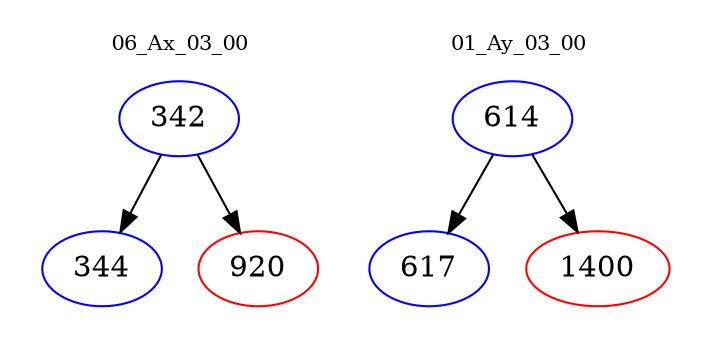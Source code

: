 digraph{
subgraph cluster_0 {
color = white
label = "06_Ax_03_00";
fontsize=10;
T0_342 [label="342", color="blue"]
T0_342 -> T0_344 [color="black"]
T0_344 [label="344", color="blue"]
T0_342 -> T0_920 [color="black"]
T0_920 [label="920", color="red"]
}
subgraph cluster_1 {
color = white
label = "01_Ay_03_00";
fontsize=10;
T1_614 [label="614", color="blue"]
T1_614 -> T1_617 [color="black"]
T1_617 [label="617", color="blue"]
T1_614 -> T1_1400 [color="black"]
T1_1400 [label="1400", color="red"]
}
}
